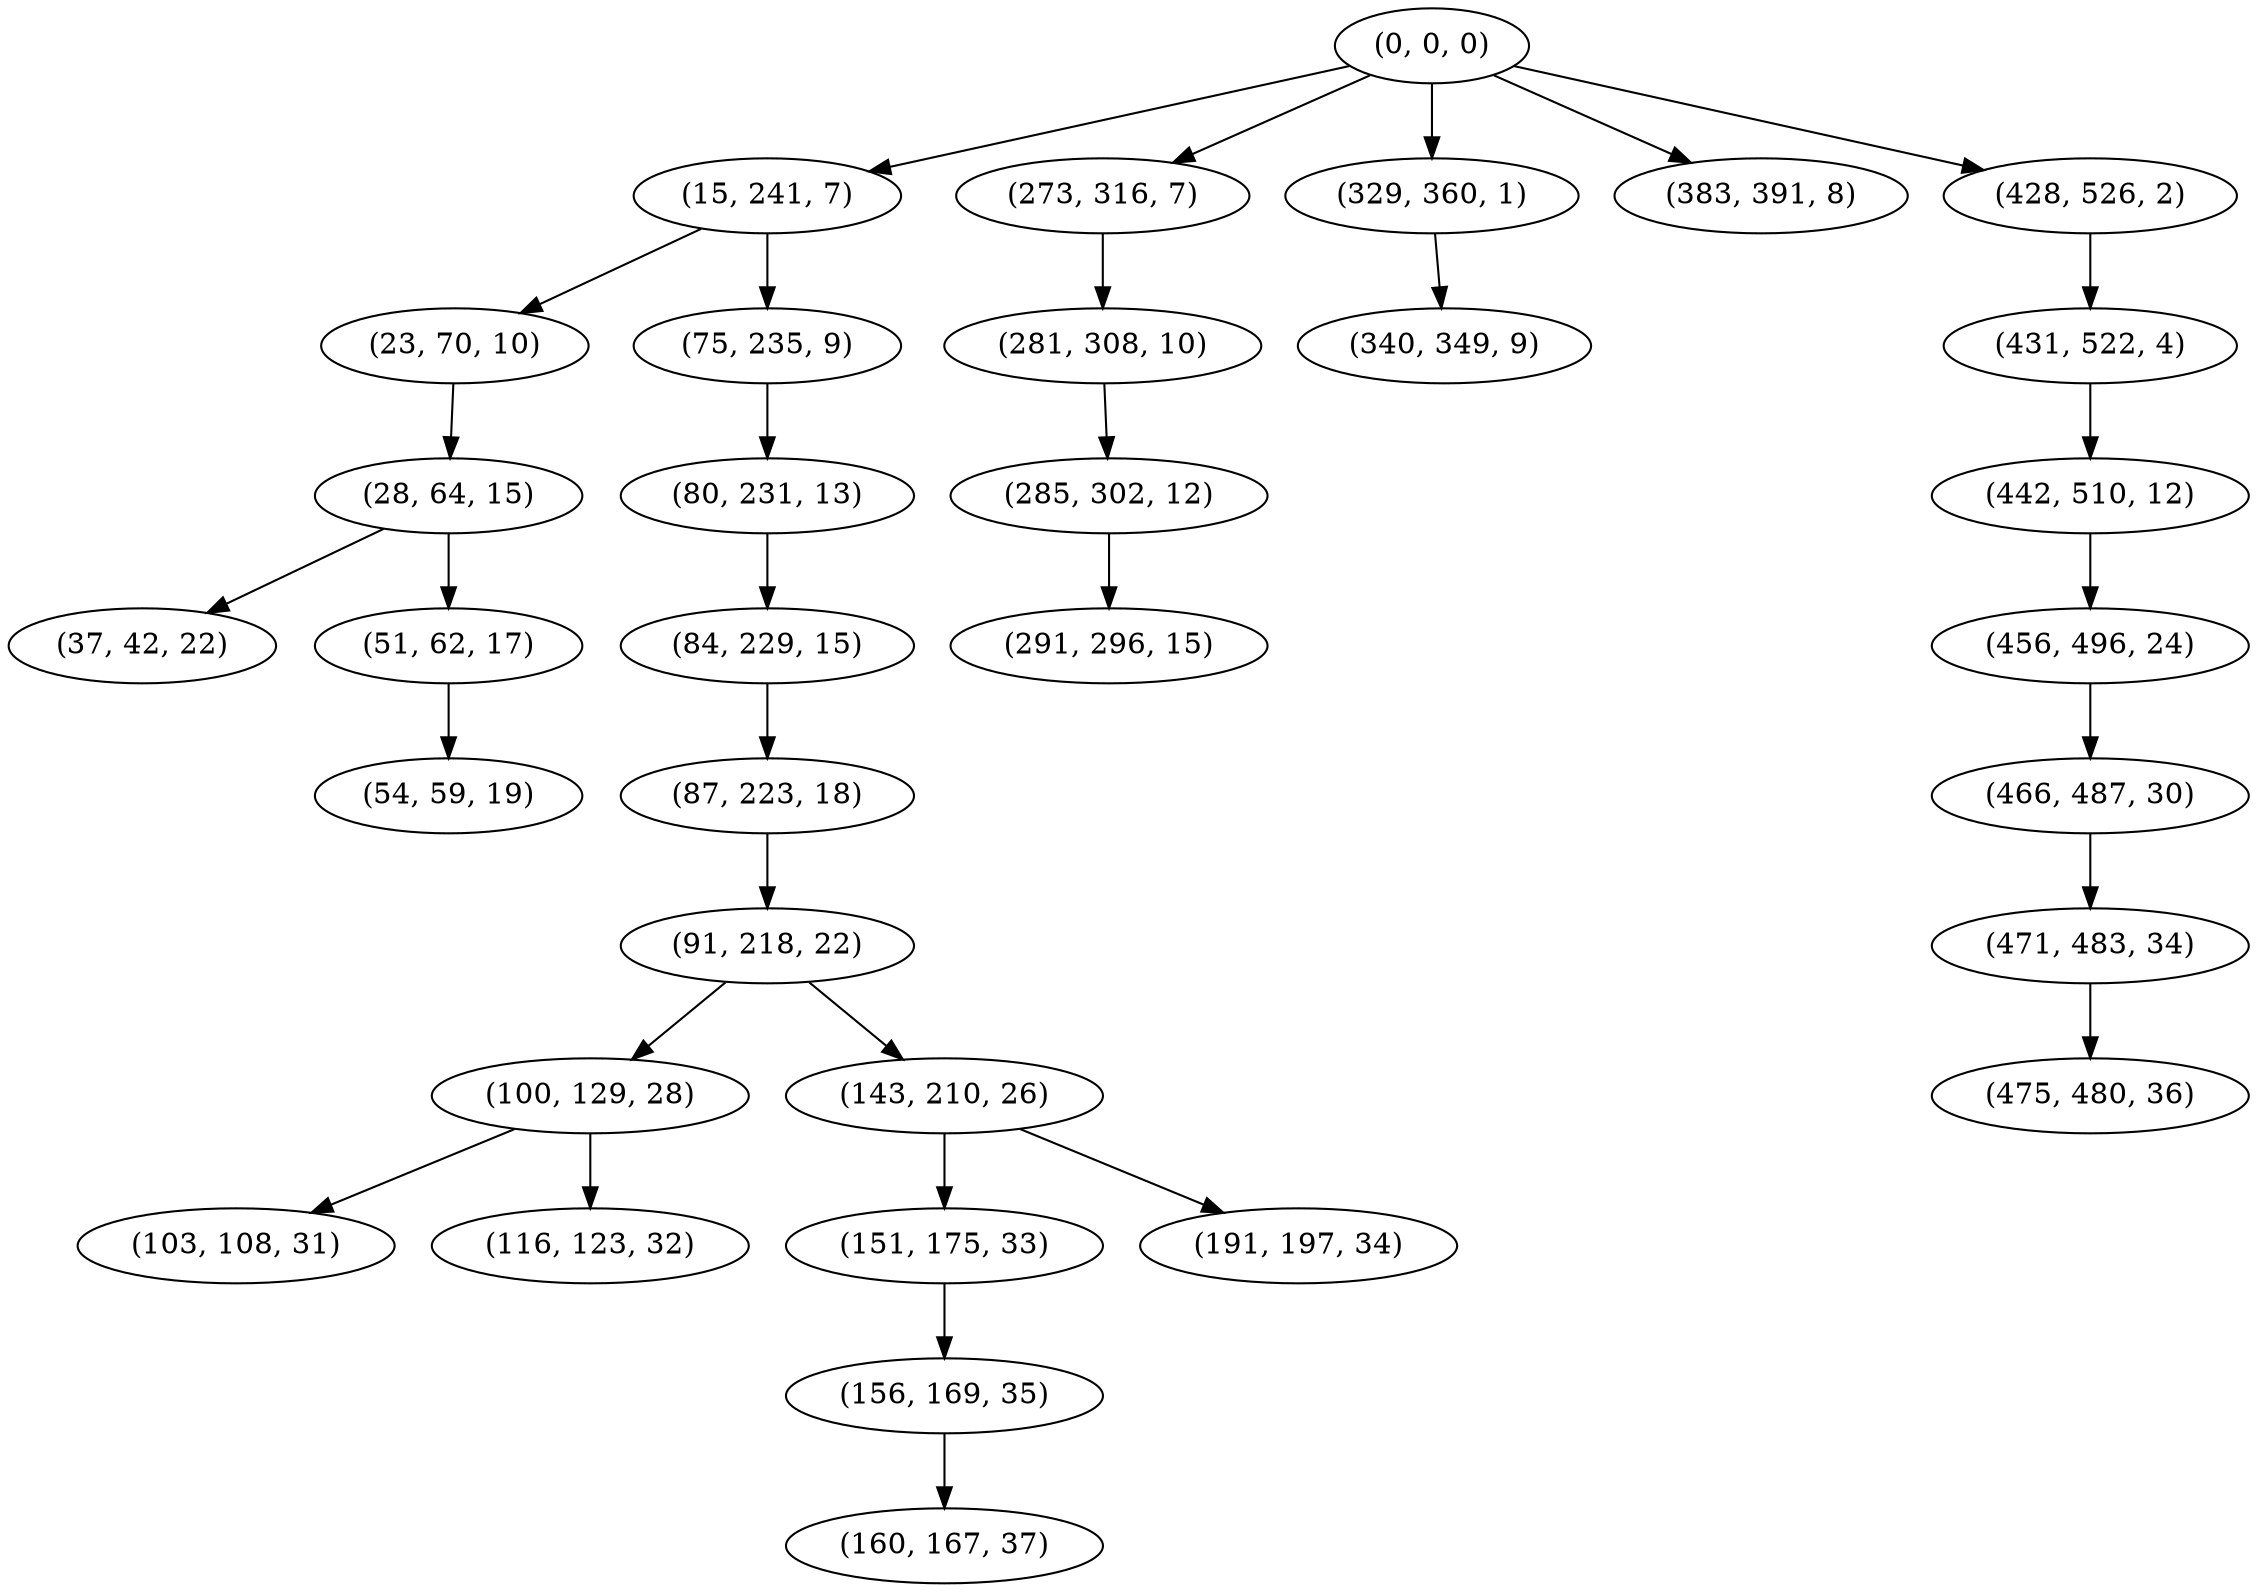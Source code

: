 digraph tree {
    "(0, 0, 0)";
    "(15, 241, 7)";
    "(23, 70, 10)";
    "(28, 64, 15)";
    "(37, 42, 22)";
    "(51, 62, 17)";
    "(54, 59, 19)";
    "(75, 235, 9)";
    "(80, 231, 13)";
    "(84, 229, 15)";
    "(87, 223, 18)";
    "(91, 218, 22)";
    "(100, 129, 28)";
    "(103, 108, 31)";
    "(116, 123, 32)";
    "(143, 210, 26)";
    "(151, 175, 33)";
    "(156, 169, 35)";
    "(160, 167, 37)";
    "(191, 197, 34)";
    "(273, 316, 7)";
    "(281, 308, 10)";
    "(285, 302, 12)";
    "(291, 296, 15)";
    "(329, 360, 1)";
    "(340, 349, 9)";
    "(383, 391, 8)";
    "(428, 526, 2)";
    "(431, 522, 4)";
    "(442, 510, 12)";
    "(456, 496, 24)";
    "(466, 487, 30)";
    "(471, 483, 34)";
    "(475, 480, 36)";
    "(0, 0, 0)" -> "(15, 241, 7)";
    "(0, 0, 0)" -> "(273, 316, 7)";
    "(0, 0, 0)" -> "(329, 360, 1)";
    "(0, 0, 0)" -> "(383, 391, 8)";
    "(0, 0, 0)" -> "(428, 526, 2)";
    "(15, 241, 7)" -> "(23, 70, 10)";
    "(15, 241, 7)" -> "(75, 235, 9)";
    "(23, 70, 10)" -> "(28, 64, 15)";
    "(28, 64, 15)" -> "(37, 42, 22)";
    "(28, 64, 15)" -> "(51, 62, 17)";
    "(51, 62, 17)" -> "(54, 59, 19)";
    "(75, 235, 9)" -> "(80, 231, 13)";
    "(80, 231, 13)" -> "(84, 229, 15)";
    "(84, 229, 15)" -> "(87, 223, 18)";
    "(87, 223, 18)" -> "(91, 218, 22)";
    "(91, 218, 22)" -> "(100, 129, 28)";
    "(91, 218, 22)" -> "(143, 210, 26)";
    "(100, 129, 28)" -> "(103, 108, 31)";
    "(100, 129, 28)" -> "(116, 123, 32)";
    "(143, 210, 26)" -> "(151, 175, 33)";
    "(143, 210, 26)" -> "(191, 197, 34)";
    "(151, 175, 33)" -> "(156, 169, 35)";
    "(156, 169, 35)" -> "(160, 167, 37)";
    "(273, 316, 7)" -> "(281, 308, 10)";
    "(281, 308, 10)" -> "(285, 302, 12)";
    "(285, 302, 12)" -> "(291, 296, 15)";
    "(329, 360, 1)" -> "(340, 349, 9)";
    "(428, 526, 2)" -> "(431, 522, 4)";
    "(431, 522, 4)" -> "(442, 510, 12)";
    "(442, 510, 12)" -> "(456, 496, 24)";
    "(456, 496, 24)" -> "(466, 487, 30)";
    "(466, 487, 30)" -> "(471, 483, 34)";
    "(471, 483, 34)" -> "(475, 480, 36)";
}
